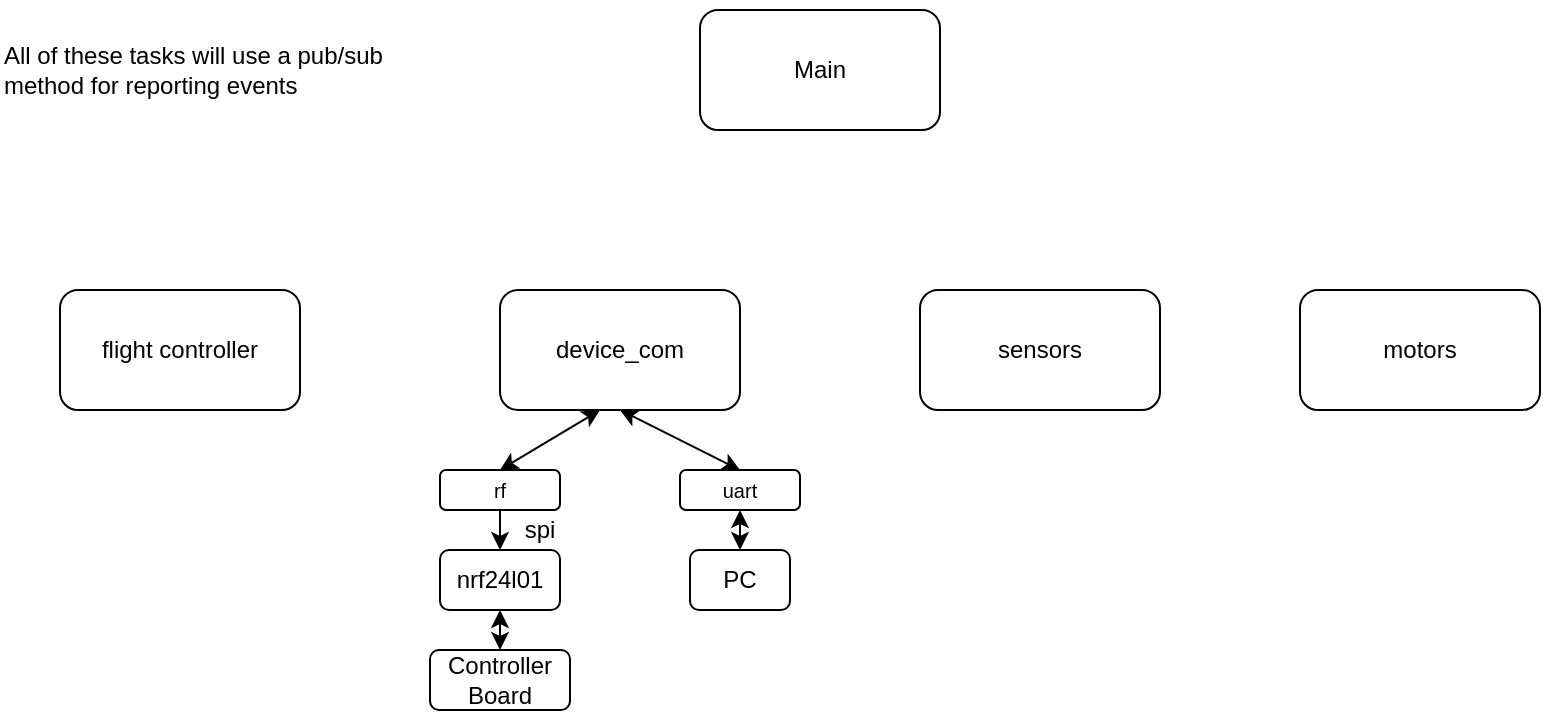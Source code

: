 <mxfile version="13.7.7" type="device"><diagram id="CZyWXwujBuY8UXKKoPPN" name="Page-1"><mxGraphModel dx="818" dy="549" grid="1" gridSize="10" guides="1" tooltips="1" connect="1" arrows="1" fold="1" page="1" pageScale="1" pageWidth="827" pageHeight="1169" math="0" shadow="0"><root><mxCell id="0"/><mxCell id="1" parent="0"/><mxCell id="FPj2NCwHJ0e0UWl4VNuO-1" value="Main" style="rounded=1;whiteSpace=wrap;html=1;" vertex="1" parent="1"><mxGeometry x="380" y="10" width="120" height="60" as="geometry"/></mxCell><mxCell id="FPj2NCwHJ0e0UWl4VNuO-3" value="flight controller" style="rounded=1;whiteSpace=wrap;html=1;" vertex="1" parent="1"><mxGeometry x="60" y="150" width="120" height="60" as="geometry"/></mxCell><mxCell id="FPj2NCwHJ0e0UWl4VNuO-4" value="device_com" style="rounded=1;whiteSpace=wrap;html=1;" vertex="1" parent="1"><mxGeometry x="280" y="150" width="120" height="60" as="geometry"/></mxCell><mxCell id="FPj2NCwHJ0e0UWl4VNuO-5" value="sensors" style="rounded=1;whiteSpace=wrap;html=1;" vertex="1" parent="1"><mxGeometry x="490" y="150" width="120" height="60" as="geometry"/></mxCell><mxCell id="FPj2NCwHJ0e0UWl4VNuO-6" value="motors" style="rounded=1;whiteSpace=wrap;html=1;" vertex="1" parent="1"><mxGeometry x="680" y="150" width="120" height="60" as="geometry"/></mxCell><mxCell id="FPj2NCwHJ0e0UWl4VNuO-7" value="&lt;font size=&quot;1&quot;&gt;rf&lt;/font&gt;" style="rounded=1;whiteSpace=wrap;html=1;" vertex="1" parent="1"><mxGeometry x="250" y="240" width="60" height="20" as="geometry"/></mxCell><mxCell id="FPj2NCwHJ0e0UWl4VNuO-8" value="&lt;font size=&quot;1&quot;&gt;uart&lt;/font&gt;" style="rounded=1;whiteSpace=wrap;html=1;" vertex="1" parent="1"><mxGeometry x="370" y="240" width="60" height="20" as="geometry"/></mxCell><mxCell id="FPj2NCwHJ0e0UWl4VNuO-9" value="" style="endArrow=classic;startArrow=classic;html=1;exitX=0.5;exitY=0;exitDx=0;exitDy=0;" edge="1" parent="1" source="FPj2NCwHJ0e0UWl4VNuO-7"><mxGeometry width="50" height="50" relative="1" as="geometry"><mxPoint x="280" y="260" as="sourcePoint"/><mxPoint x="330" y="210" as="targetPoint"/></mxGeometry></mxCell><mxCell id="FPj2NCwHJ0e0UWl4VNuO-10" value="" style="endArrow=classic;startArrow=classic;html=1;exitX=0.5;exitY=1;exitDx=0;exitDy=0;entryX=0.5;entryY=0;entryDx=0;entryDy=0;" edge="1" parent="1" source="FPj2NCwHJ0e0UWl4VNuO-4" target="FPj2NCwHJ0e0UWl4VNuO-8"><mxGeometry width="50" height="50" relative="1" as="geometry"><mxPoint x="320" y="230" as="sourcePoint"/><mxPoint x="340" y="220" as="targetPoint"/></mxGeometry></mxCell><mxCell id="FPj2NCwHJ0e0UWl4VNuO-11" value="nrf24l01" style="rounded=1;whiteSpace=wrap;html=1;" vertex="1" parent="1"><mxGeometry x="250" y="280" width="60" height="30" as="geometry"/></mxCell><mxCell id="FPj2NCwHJ0e0UWl4VNuO-12" value="" style="endArrow=classic;html=1;exitX=0.5;exitY=1;exitDx=0;exitDy=0;entryX=0.5;entryY=0;entryDx=0;entryDy=0;" edge="1" parent="1" source="FPj2NCwHJ0e0UWl4VNuO-7" target="FPj2NCwHJ0e0UWl4VNuO-11"><mxGeometry width="50" height="50" relative="1" as="geometry"><mxPoint x="260" y="320" as="sourcePoint"/><mxPoint x="310" y="270" as="targetPoint"/></mxGeometry></mxCell><mxCell id="FPj2NCwHJ0e0UWl4VNuO-13" value="spi" style="text;html=1;strokeColor=none;fillColor=none;align=center;verticalAlign=middle;whiteSpace=wrap;rounded=0;" vertex="1" parent="1"><mxGeometry x="280" y="260" width="40" height="20" as="geometry"/></mxCell><mxCell id="FPj2NCwHJ0e0UWl4VNuO-14" value="PC" style="rounded=1;whiteSpace=wrap;html=1;" vertex="1" parent="1"><mxGeometry x="375" y="280" width="50" height="30" as="geometry"/></mxCell><mxCell id="FPj2NCwHJ0e0UWl4VNuO-15" value="Controller Board" style="rounded=1;whiteSpace=wrap;html=1;" vertex="1" parent="1"><mxGeometry x="245" y="330" width="70" height="30" as="geometry"/></mxCell><mxCell id="FPj2NCwHJ0e0UWl4VNuO-16" value="" style="endArrow=classic;startArrow=classic;html=1;exitX=0.5;exitY=0;exitDx=0;exitDy=0;" edge="1" parent="1" source="FPj2NCwHJ0e0UWl4VNuO-14"><mxGeometry width="50" height="50" relative="1" as="geometry"><mxPoint x="350" y="310" as="sourcePoint"/><mxPoint x="400" y="260" as="targetPoint"/></mxGeometry></mxCell><mxCell id="FPj2NCwHJ0e0UWl4VNuO-17" value="" style="endArrow=classic;startArrow=classic;html=1;entryX=0.5;entryY=1;entryDx=0;entryDy=0;" edge="1" parent="1" target="FPj2NCwHJ0e0UWl4VNuO-11"><mxGeometry width="50" height="50" relative="1" as="geometry"><mxPoint x="280" y="330" as="sourcePoint"/><mxPoint x="330" y="410" as="targetPoint"/></mxGeometry></mxCell><mxCell id="FPj2NCwHJ0e0UWl4VNuO-18" value="All of these tasks will use a pub/sub method for reporting events" style="text;html=1;strokeColor=none;fillColor=none;align=left;verticalAlign=middle;whiteSpace=wrap;rounded=0;" vertex="1" parent="1"><mxGeometry x="30" y="5" width="210" height="70" as="geometry"/></mxCell></root></mxGraphModel></diagram></mxfile>